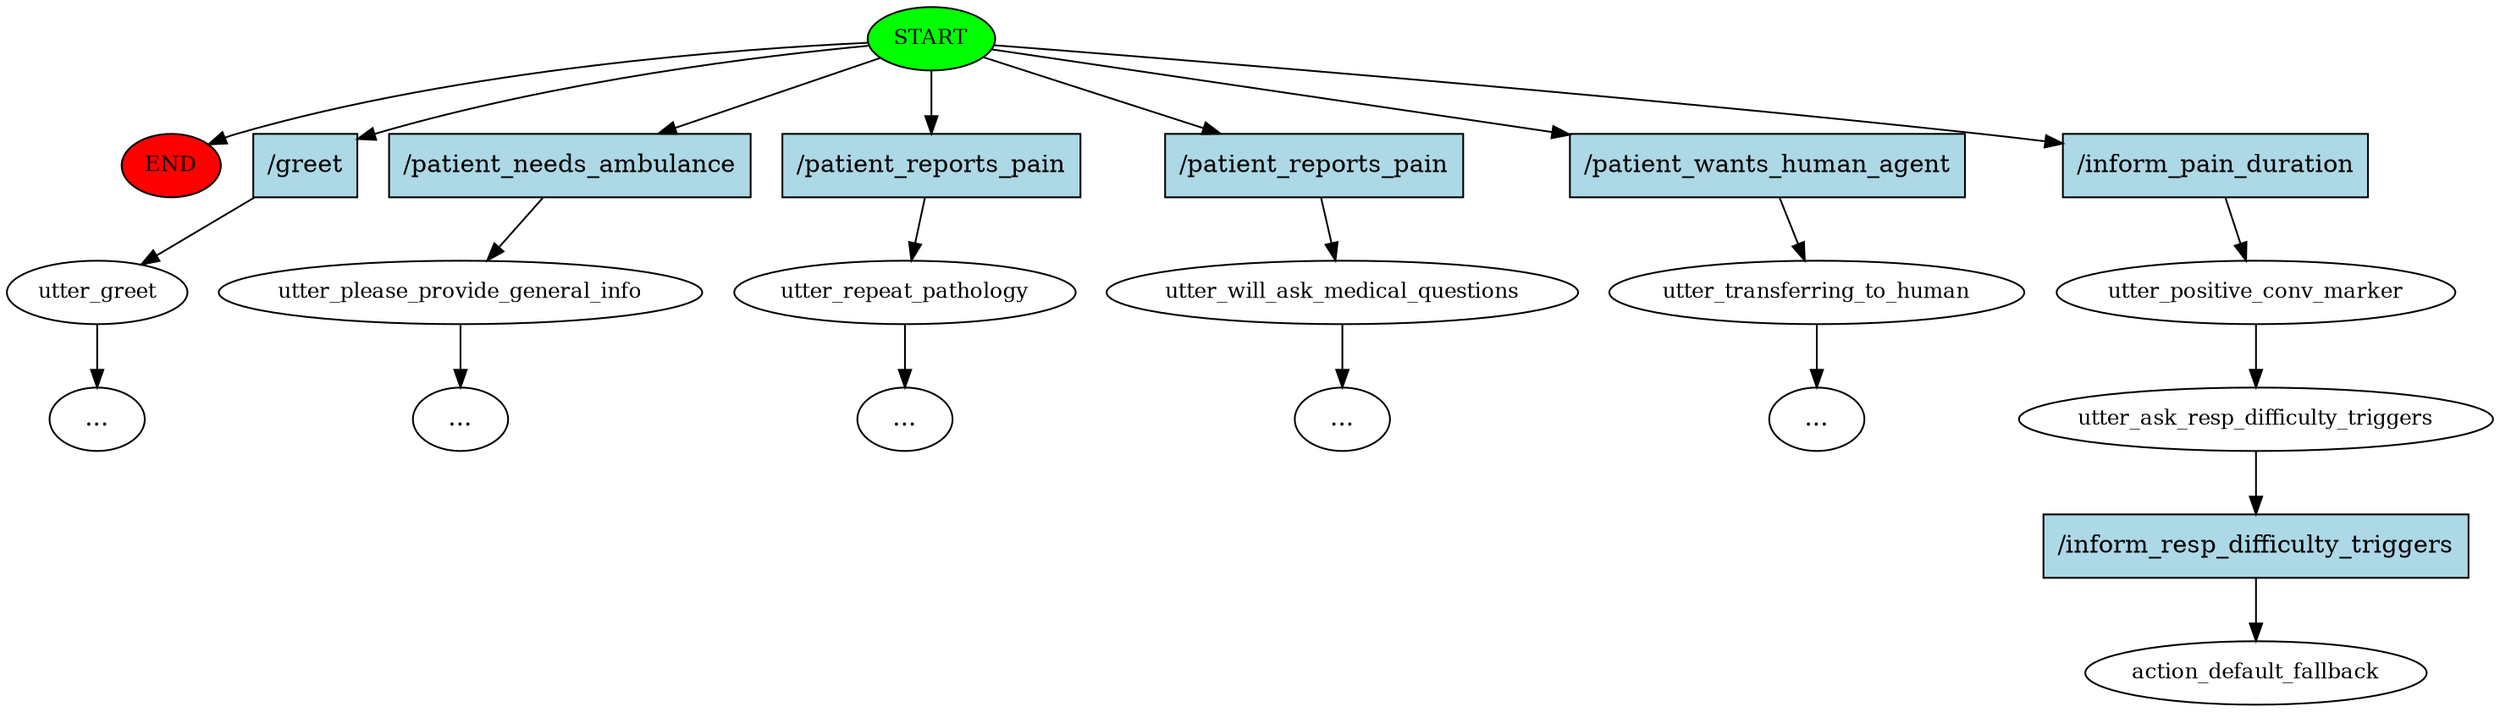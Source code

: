 digraph  {
0 [class="start active", fillcolor=green, fontsize=12, label=START, style=filled];
"-1" [class=end, fillcolor=red, fontsize=12, label=END, style=filled];
1 [class="", fontsize=12, label=utter_greet];
"-4" [class=ellipsis, label="..."];
3 [class="", fontsize=12, label=utter_please_provide_general_info];
"-5" [class=ellipsis, label="..."];
4 [class="", fontsize=12, label=utter_repeat_pathology];
"-6" [class=ellipsis, label="..."];
5 [class="", fontsize=12, label=utter_will_ask_medical_questions];
"-27" [class=ellipsis, label="..."];
26 [class="", fontsize=12, label=utter_transferring_to_human];
"-28" [class=ellipsis, label="..."];
27 [class=active, fontsize=12, label=utter_positive_conv_marker];
28 [class=active, fontsize=12, label=utter_ask_resp_difficulty_triggers];
29 [class="dashed active", fontsize=12, label=action_default_fallback];
30 [class=intent, fillcolor=lightblue, label="/greet", shape=rect, style=filled];
31 [class=intent, fillcolor=lightblue, label="/patient_needs_ambulance", shape=rect, style=filled];
32 [class=intent, fillcolor=lightblue, label="/patient_reports_pain", shape=rect, style=filled];
33 [class=intent, fillcolor=lightblue, label="/patient_reports_pain", shape=rect, style=filled];
34 [class=intent, fillcolor=lightblue, label="/patient_wants_human_agent", shape=rect, style=filled];
35 [class="intent active", fillcolor=lightblue, label="/inform_pain_duration", shape=rect, style=filled];
36 [class="intent active", fillcolor=lightblue, label="/inform_resp_difficulty_triggers", shape=rect, style=filled];
0 -> "-1"  [class="", key=NONE, label=""];
0 -> 30  [class="", key=0];
0 -> 31  [class="", key=0];
0 -> 32  [class="", key=0];
0 -> 33  [class="", key=0];
0 -> 34  [class="", key=0];
0 -> 35  [class=active, key=0];
1 -> "-4"  [class="", key=NONE, label=""];
3 -> "-5"  [class="", key=NONE, label=""];
4 -> "-6"  [class="", key=NONE, label=""];
5 -> "-27"  [class="", key=NONE, label=""];
26 -> "-28"  [class="", key=NONE, label=""];
27 -> 28  [class=active, key=NONE, label=""];
28 -> 36  [class=active, key=0];
30 -> 1  [class="", key=0];
31 -> 3  [class="", key=0];
32 -> 4  [class="", key=0];
33 -> 5  [class="", key=0];
34 -> 26  [class="", key=0];
35 -> 27  [class=active, key=0];
36 -> 29  [class=active, key=0];
}
